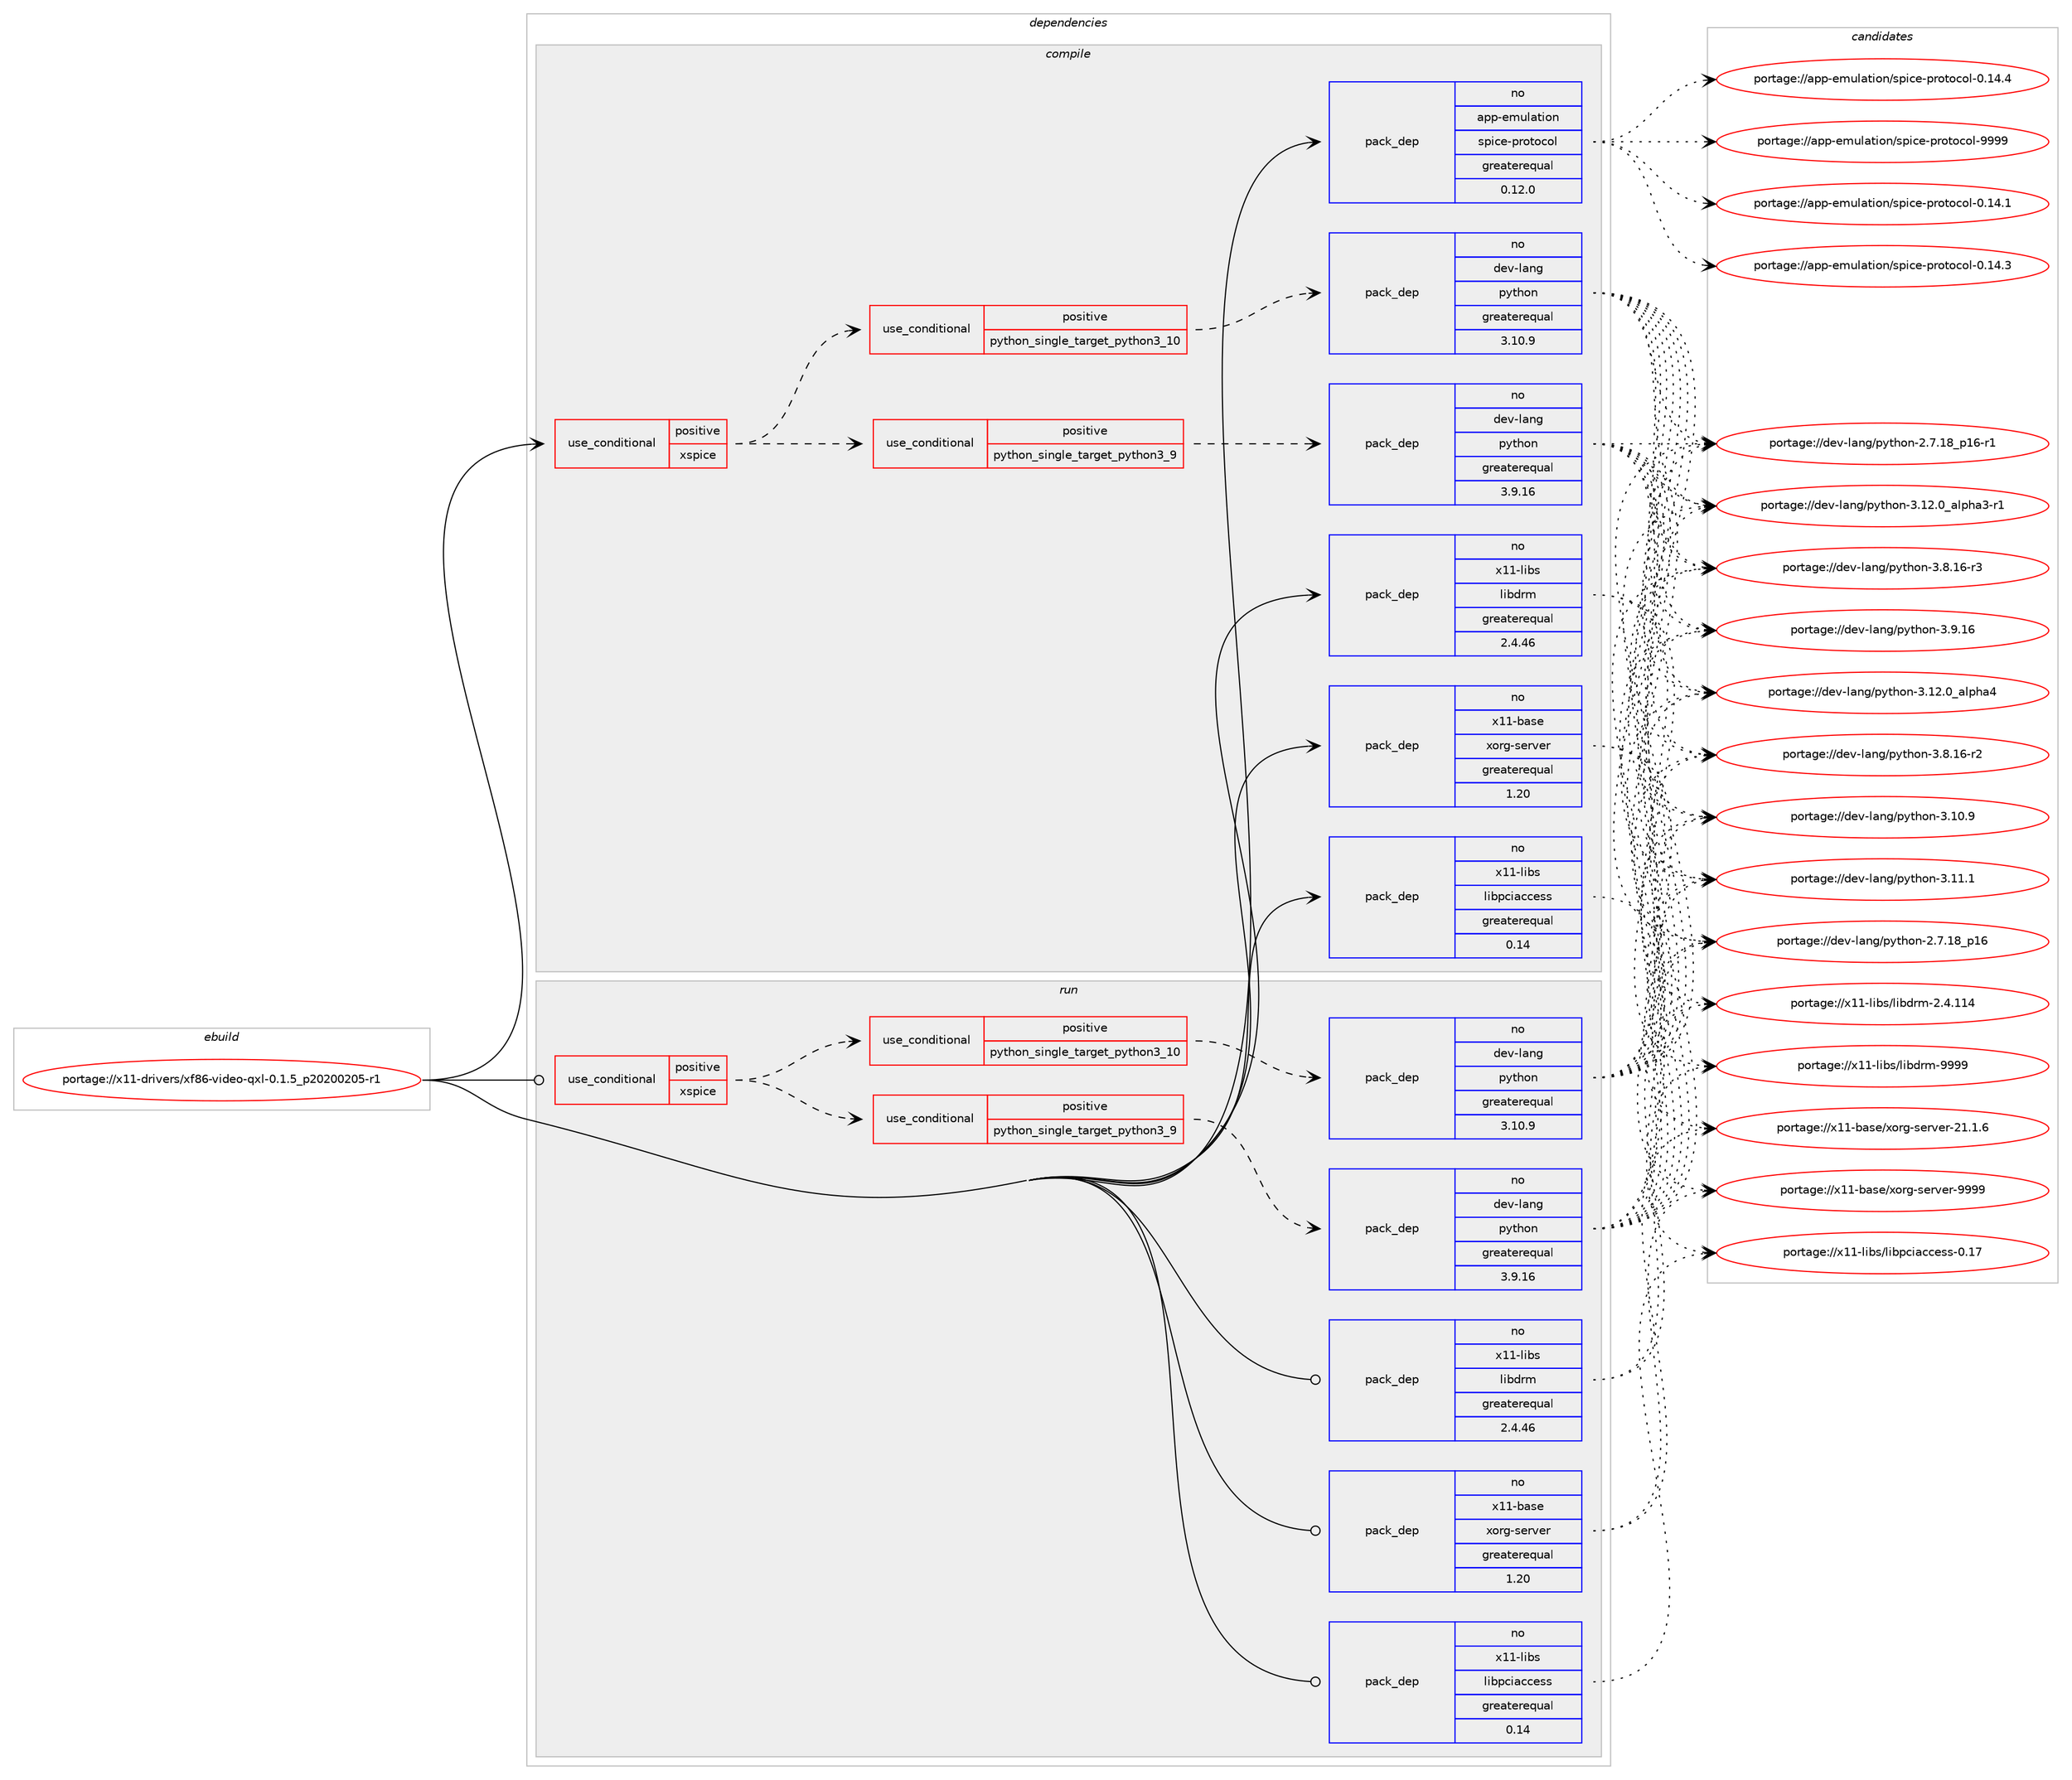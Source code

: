 digraph prolog {

# *************
# Graph options
# *************

newrank=true;
concentrate=true;
compound=true;
graph [rankdir=LR,fontname=Helvetica,fontsize=10,ranksep=1.5];#, ranksep=2.5, nodesep=0.2];
edge  [arrowhead=vee];
node  [fontname=Helvetica,fontsize=10];

# **********
# The ebuild
# **********

subgraph cluster_leftcol {
color=gray;
rank=same;
label=<<i>ebuild</i>>;
id [label="portage://x11-drivers/xf86-video-qxl-0.1.5_p20200205-r1", color=red, width=4, href="../x11-drivers/xf86-video-qxl-0.1.5_p20200205-r1.svg"];
}

# ****************
# The dependencies
# ****************

subgraph cluster_midcol {
color=gray;
label=<<i>dependencies</i>>;
subgraph cluster_compile {
fillcolor="#eeeeee";
style=filled;
label=<<i>compile</i>>;
subgraph cond6361 {
dependency10231 [label=<<TABLE BORDER="0" CELLBORDER="1" CELLSPACING="0" CELLPADDING="4"><TR><TD ROWSPAN="3" CELLPADDING="10">use_conditional</TD></TR><TR><TD>positive</TD></TR><TR><TD>xspice</TD></TR></TABLE>>, shape=none, color=red];
# *** BEGIN UNKNOWN DEPENDENCY TYPE (TODO) ***
# dependency10231 -> package_dependency(portage://x11-drivers/xf86-video-qxl-0.1.5_p20200205-r1,install,no,app-emulation,spice,none,[,,],[],[])
# *** END UNKNOWN DEPENDENCY TYPE (TODO) ***

subgraph cond6362 {
dependency10232 [label=<<TABLE BORDER="0" CELLBORDER="1" CELLSPACING="0" CELLPADDING="4"><TR><TD ROWSPAN="3" CELLPADDING="10">use_conditional</TD></TR><TR><TD>positive</TD></TR><TR><TD>python_single_target_python3_9</TD></TR></TABLE>>, shape=none, color=red];
subgraph pack3745 {
dependency10233 [label=<<TABLE BORDER="0" CELLBORDER="1" CELLSPACING="0" CELLPADDING="4" WIDTH="220"><TR><TD ROWSPAN="6" CELLPADDING="30">pack_dep</TD></TR><TR><TD WIDTH="110">no</TD></TR><TR><TD>dev-lang</TD></TR><TR><TD>python</TD></TR><TR><TD>greaterequal</TD></TR><TR><TD>3.9.16</TD></TR></TABLE>>, shape=none, color=blue];
}
dependency10232:e -> dependency10233:w [weight=20,style="dashed",arrowhead="vee"];
}
dependency10231:e -> dependency10232:w [weight=20,style="dashed",arrowhead="vee"];
subgraph cond6363 {
dependency10234 [label=<<TABLE BORDER="0" CELLBORDER="1" CELLSPACING="0" CELLPADDING="4"><TR><TD ROWSPAN="3" CELLPADDING="10">use_conditional</TD></TR><TR><TD>positive</TD></TR><TR><TD>python_single_target_python3_10</TD></TR></TABLE>>, shape=none, color=red];
subgraph pack3746 {
dependency10235 [label=<<TABLE BORDER="0" CELLBORDER="1" CELLSPACING="0" CELLPADDING="4" WIDTH="220"><TR><TD ROWSPAN="6" CELLPADDING="30">pack_dep</TD></TR><TR><TD WIDTH="110">no</TD></TR><TR><TD>dev-lang</TD></TR><TR><TD>python</TD></TR><TR><TD>greaterequal</TD></TR><TR><TD>3.10.9</TD></TR></TABLE>>, shape=none, color=blue];
}
dependency10234:e -> dependency10235:w [weight=20,style="dashed",arrowhead="vee"];
}
dependency10231:e -> dependency10234:w [weight=20,style="dashed",arrowhead="vee"];
}
id:e -> dependency10231:w [weight=20,style="solid",arrowhead="vee"];
subgraph pack3747 {
dependency10236 [label=<<TABLE BORDER="0" CELLBORDER="1" CELLSPACING="0" CELLPADDING="4" WIDTH="220"><TR><TD ROWSPAN="6" CELLPADDING="30">pack_dep</TD></TR><TR><TD WIDTH="110">no</TD></TR><TR><TD>app-emulation</TD></TR><TR><TD>spice-protocol</TD></TR><TR><TD>greaterequal</TD></TR><TR><TD>0.12.0</TD></TR></TABLE>>, shape=none, color=blue];
}
id:e -> dependency10236:w [weight=20,style="solid",arrowhead="vee"];
# *** BEGIN UNKNOWN DEPENDENCY TYPE (TODO) ***
# id -> package_dependency(portage://x11-drivers/xf86-video-qxl-0.1.5_p20200205-r1,install,no,x11-base,xorg-proto,none,[,,],[],[])
# *** END UNKNOWN DEPENDENCY TYPE (TODO) ***

subgraph pack3748 {
dependency10237 [label=<<TABLE BORDER="0" CELLBORDER="1" CELLSPACING="0" CELLPADDING="4" WIDTH="220"><TR><TD ROWSPAN="6" CELLPADDING="30">pack_dep</TD></TR><TR><TD WIDTH="110">no</TD></TR><TR><TD>x11-base</TD></TR><TR><TD>xorg-server</TD></TR><TR><TD>greaterequal</TD></TR><TR><TD>1.20</TD></TR></TABLE>>, shape=none, color=blue];
}
id:e -> dependency10237:w [weight=20,style="solid",arrowhead="vee"];
# *** BEGIN UNKNOWN DEPENDENCY TYPE (TODO) ***
# id -> package_dependency(portage://x11-drivers/xf86-video-qxl-0.1.5_p20200205-r1,install,no,x11-base,xorg-server,none,[,,],[],[use(disable(minimal),none)])
# *** END UNKNOWN DEPENDENCY TYPE (TODO) ***

subgraph pack3749 {
dependency10238 [label=<<TABLE BORDER="0" CELLBORDER="1" CELLSPACING="0" CELLPADDING="4" WIDTH="220"><TR><TD ROWSPAN="6" CELLPADDING="30">pack_dep</TD></TR><TR><TD WIDTH="110">no</TD></TR><TR><TD>x11-libs</TD></TR><TR><TD>libdrm</TD></TR><TR><TD>greaterequal</TD></TR><TR><TD>2.4.46</TD></TR></TABLE>>, shape=none, color=blue];
}
id:e -> dependency10238:w [weight=20,style="solid",arrowhead="vee"];
subgraph pack3750 {
dependency10239 [label=<<TABLE BORDER="0" CELLBORDER="1" CELLSPACING="0" CELLPADDING="4" WIDTH="220"><TR><TD ROWSPAN="6" CELLPADDING="30">pack_dep</TD></TR><TR><TD WIDTH="110">no</TD></TR><TR><TD>x11-libs</TD></TR><TR><TD>libpciaccess</TD></TR><TR><TD>greaterequal</TD></TR><TR><TD>0.14</TD></TR></TABLE>>, shape=none, color=blue];
}
id:e -> dependency10239:w [weight=20,style="solid",arrowhead="vee"];
}
subgraph cluster_compileandrun {
fillcolor="#eeeeee";
style=filled;
label=<<i>compile and run</i>>;
}
subgraph cluster_run {
fillcolor="#eeeeee";
style=filled;
label=<<i>run</i>>;
subgraph cond6364 {
dependency10240 [label=<<TABLE BORDER="0" CELLBORDER="1" CELLSPACING="0" CELLPADDING="4"><TR><TD ROWSPAN="3" CELLPADDING="10">use_conditional</TD></TR><TR><TD>positive</TD></TR><TR><TD>xspice</TD></TR></TABLE>>, shape=none, color=red];
# *** BEGIN UNKNOWN DEPENDENCY TYPE (TODO) ***
# dependency10240 -> package_dependency(portage://x11-drivers/xf86-video-qxl-0.1.5_p20200205-r1,run,no,app-emulation,spice,none,[,,],[],[])
# *** END UNKNOWN DEPENDENCY TYPE (TODO) ***

subgraph cond6365 {
dependency10241 [label=<<TABLE BORDER="0" CELLBORDER="1" CELLSPACING="0" CELLPADDING="4"><TR><TD ROWSPAN="3" CELLPADDING="10">use_conditional</TD></TR><TR><TD>positive</TD></TR><TR><TD>python_single_target_python3_9</TD></TR></TABLE>>, shape=none, color=red];
subgraph pack3751 {
dependency10242 [label=<<TABLE BORDER="0" CELLBORDER="1" CELLSPACING="0" CELLPADDING="4" WIDTH="220"><TR><TD ROWSPAN="6" CELLPADDING="30">pack_dep</TD></TR><TR><TD WIDTH="110">no</TD></TR><TR><TD>dev-lang</TD></TR><TR><TD>python</TD></TR><TR><TD>greaterequal</TD></TR><TR><TD>3.9.16</TD></TR></TABLE>>, shape=none, color=blue];
}
dependency10241:e -> dependency10242:w [weight=20,style="dashed",arrowhead="vee"];
}
dependency10240:e -> dependency10241:w [weight=20,style="dashed",arrowhead="vee"];
subgraph cond6366 {
dependency10243 [label=<<TABLE BORDER="0" CELLBORDER="1" CELLSPACING="0" CELLPADDING="4"><TR><TD ROWSPAN="3" CELLPADDING="10">use_conditional</TD></TR><TR><TD>positive</TD></TR><TR><TD>python_single_target_python3_10</TD></TR></TABLE>>, shape=none, color=red];
subgraph pack3752 {
dependency10244 [label=<<TABLE BORDER="0" CELLBORDER="1" CELLSPACING="0" CELLPADDING="4" WIDTH="220"><TR><TD ROWSPAN="6" CELLPADDING="30">pack_dep</TD></TR><TR><TD WIDTH="110">no</TD></TR><TR><TD>dev-lang</TD></TR><TR><TD>python</TD></TR><TR><TD>greaterequal</TD></TR><TR><TD>3.10.9</TD></TR></TABLE>>, shape=none, color=blue];
}
dependency10243:e -> dependency10244:w [weight=20,style="dashed",arrowhead="vee"];
}
dependency10240:e -> dependency10243:w [weight=20,style="dashed",arrowhead="vee"];
}
id:e -> dependency10240:w [weight=20,style="solid",arrowhead="odot"];
subgraph pack3753 {
dependency10245 [label=<<TABLE BORDER="0" CELLBORDER="1" CELLSPACING="0" CELLPADDING="4" WIDTH="220"><TR><TD ROWSPAN="6" CELLPADDING="30">pack_dep</TD></TR><TR><TD WIDTH="110">no</TD></TR><TR><TD>x11-base</TD></TR><TR><TD>xorg-server</TD></TR><TR><TD>greaterequal</TD></TR><TR><TD>1.20</TD></TR></TABLE>>, shape=none, color=blue];
}
id:e -> dependency10245:w [weight=20,style="solid",arrowhead="odot"];
# *** BEGIN UNKNOWN DEPENDENCY TYPE (TODO) ***
# id -> package_dependency(portage://x11-drivers/xf86-video-qxl-0.1.5_p20200205-r1,run,no,x11-base,xorg-server,none,[,,],[],[use(disable(minimal),none)])
# *** END UNKNOWN DEPENDENCY TYPE (TODO) ***

# *** BEGIN UNKNOWN DEPENDENCY TYPE (TODO) ***
# id -> package_dependency(portage://x11-drivers/xf86-video-qxl-0.1.5_p20200205-r1,run,no,x11-base,xorg-server,none,[,,],any_same_slot,[])
# *** END UNKNOWN DEPENDENCY TYPE (TODO) ***

subgraph pack3754 {
dependency10246 [label=<<TABLE BORDER="0" CELLBORDER="1" CELLSPACING="0" CELLPADDING="4" WIDTH="220"><TR><TD ROWSPAN="6" CELLPADDING="30">pack_dep</TD></TR><TR><TD WIDTH="110">no</TD></TR><TR><TD>x11-libs</TD></TR><TR><TD>libdrm</TD></TR><TR><TD>greaterequal</TD></TR><TR><TD>2.4.46</TD></TR></TABLE>>, shape=none, color=blue];
}
id:e -> dependency10246:w [weight=20,style="solid",arrowhead="odot"];
subgraph pack3755 {
dependency10247 [label=<<TABLE BORDER="0" CELLBORDER="1" CELLSPACING="0" CELLPADDING="4" WIDTH="220"><TR><TD ROWSPAN="6" CELLPADDING="30">pack_dep</TD></TR><TR><TD WIDTH="110">no</TD></TR><TR><TD>x11-libs</TD></TR><TR><TD>libpciaccess</TD></TR><TR><TD>greaterequal</TD></TR><TR><TD>0.14</TD></TR></TABLE>>, shape=none, color=blue];
}
id:e -> dependency10247:w [weight=20,style="solid",arrowhead="odot"];
}
}

# **************
# The candidates
# **************

subgraph cluster_choices {
rank=same;
color=gray;
label=<<i>candidates</i>>;

subgraph choice3745 {
color=black;
nodesep=1;
choice10010111845108971101034711212111610411111045504655464956951124954 [label="portage://dev-lang/python-2.7.18_p16", color=red, width=4,href="../dev-lang/python-2.7.18_p16.svg"];
choice100101118451089711010347112121116104111110455046554649569511249544511449 [label="portage://dev-lang/python-2.7.18_p16-r1", color=red, width=4,href="../dev-lang/python-2.7.18_p16-r1.svg"];
choice10010111845108971101034711212111610411111045514649484657 [label="portage://dev-lang/python-3.10.9", color=red, width=4,href="../dev-lang/python-3.10.9.svg"];
choice10010111845108971101034711212111610411111045514649494649 [label="portage://dev-lang/python-3.11.1", color=red, width=4,href="../dev-lang/python-3.11.1.svg"];
choice10010111845108971101034711212111610411111045514649504648959710811210497514511449 [label="portage://dev-lang/python-3.12.0_alpha3-r1", color=red, width=4,href="../dev-lang/python-3.12.0_alpha3-r1.svg"];
choice1001011184510897110103471121211161041111104551464950464895971081121049752 [label="portage://dev-lang/python-3.12.0_alpha4", color=red, width=4,href="../dev-lang/python-3.12.0_alpha4.svg"];
choice100101118451089711010347112121116104111110455146564649544511450 [label="portage://dev-lang/python-3.8.16-r2", color=red, width=4,href="../dev-lang/python-3.8.16-r2.svg"];
choice100101118451089711010347112121116104111110455146564649544511451 [label="portage://dev-lang/python-3.8.16-r3", color=red, width=4,href="../dev-lang/python-3.8.16-r3.svg"];
choice10010111845108971101034711212111610411111045514657464954 [label="portage://dev-lang/python-3.9.16", color=red, width=4,href="../dev-lang/python-3.9.16.svg"];
dependency10233:e -> choice10010111845108971101034711212111610411111045504655464956951124954:w [style=dotted,weight="100"];
dependency10233:e -> choice100101118451089711010347112121116104111110455046554649569511249544511449:w [style=dotted,weight="100"];
dependency10233:e -> choice10010111845108971101034711212111610411111045514649484657:w [style=dotted,weight="100"];
dependency10233:e -> choice10010111845108971101034711212111610411111045514649494649:w [style=dotted,weight="100"];
dependency10233:e -> choice10010111845108971101034711212111610411111045514649504648959710811210497514511449:w [style=dotted,weight="100"];
dependency10233:e -> choice1001011184510897110103471121211161041111104551464950464895971081121049752:w [style=dotted,weight="100"];
dependency10233:e -> choice100101118451089711010347112121116104111110455146564649544511450:w [style=dotted,weight="100"];
dependency10233:e -> choice100101118451089711010347112121116104111110455146564649544511451:w [style=dotted,weight="100"];
dependency10233:e -> choice10010111845108971101034711212111610411111045514657464954:w [style=dotted,weight="100"];
}
subgraph choice3746 {
color=black;
nodesep=1;
choice10010111845108971101034711212111610411111045504655464956951124954 [label="portage://dev-lang/python-2.7.18_p16", color=red, width=4,href="../dev-lang/python-2.7.18_p16.svg"];
choice100101118451089711010347112121116104111110455046554649569511249544511449 [label="portage://dev-lang/python-2.7.18_p16-r1", color=red, width=4,href="../dev-lang/python-2.7.18_p16-r1.svg"];
choice10010111845108971101034711212111610411111045514649484657 [label="portage://dev-lang/python-3.10.9", color=red, width=4,href="../dev-lang/python-3.10.9.svg"];
choice10010111845108971101034711212111610411111045514649494649 [label="portage://dev-lang/python-3.11.1", color=red, width=4,href="../dev-lang/python-3.11.1.svg"];
choice10010111845108971101034711212111610411111045514649504648959710811210497514511449 [label="portage://dev-lang/python-3.12.0_alpha3-r1", color=red, width=4,href="../dev-lang/python-3.12.0_alpha3-r1.svg"];
choice1001011184510897110103471121211161041111104551464950464895971081121049752 [label="portage://dev-lang/python-3.12.0_alpha4", color=red, width=4,href="../dev-lang/python-3.12.0_alpha4.svg"];
choice100101118451089711010347112121116104111110455146564649544511450 [label="portage://dev-lang/python-3.8.16-r2", color=red, width=4,href="../dev-lang/python-3.8.16-r2.svg"];
choice100101118451089711010347112121116104111110455146564649544511451 [label="portage://dev-lang/python-3.8.16-r3", color=red, width=4,href="../dev-lang/python-3.8.16-r3.svg"];
choice10010111845108971101034711212111610411111045514657464954 [label="portage://dev-lang/python-3.9.16", color=red, width=4,href="../dev-lang/python-3.9.16.svg"];
dependency10235:e -> choice10010111845108971101034711212111610411111045504655464956951124954:w [style=dotted,weight="100"];
dependency10235:e -> choice100101118451089711010347112121116104111110455046554649569511249544511449:w [style=dotted,weight="100"];
dependency10235:e -> choice10010111845108971101034711212111610411111045514649484657:w [style=dotted,weight="100"];
dependency10235:e -> choice10010111845108971101034711212111610411111045514649494649:w [style=dotted,weight="100"];
dependency10235:e -> choice10010111845108971101034711212111610411111045514649504648959710811210497514511449:w [style=dotted,weight="100"];
dependency10235:e -> choice1001011184510897110103471121211161041111104551464950464895971081121049752:w [style=dotted,weight="100"];
dependency10235:e -> choice100101118451089711010347112121116104111110455146564649544511450:w [style=dotted,weight="100"];
dependency10235:e -> choice100101118451089711010347112121116104111110455146564649544511451:w [style=dotted,weight="100"];
dependency10235:e -> choice10010111845108971101034711212111610411111045514657464954:w [style=dotted,weight="100"];
}
subgraph choice3747 {
color=black;
nodesep=1;
choice9711211245101109117108971161051111104711511210599101451121141111161119911110845484649524649 [label="portage://app-emulation/spice-protocol-0.14.1", color=red, width=4,href="../app-emulation/spice-protocol-0.14.1.svg"];
choice9711211245101109117108971161051111104711511210599101451121141111161119911110845484649524651 [label="portage://app-emulation/spice-protocol-0.14.3", color=red, width=4,href="../app-emulation/spice-protocol-0.14.3.svg"];
choice9711211245101109117108971161051111104711511210599101451121141111161119911110845484649524652 [label="portage://app-emulation/spice-protocol-0.14.4", color=red, width=4,href="../app-emulation/spice-protocol-0.14.4.svg"];
choice971121124510110911710897116105111110471151121059910145112114111116111991111084557575757 [label="portage://app-emulation/spice-protocol-9999", color=red, width=4,href="../app-emulation/spice-protocol-9999.svg"];
dependency10236:e -> choice9711211245101109117108971161051111104711511210599101451121141111161119911110845484649524649:w [style=dotted,weight="100"];
dependency10236:e -> choice9711211245101109117108971161051111104711511210599101451121141111161119911110845484649524651:w [style=dotted,weight="100"];
dependency10236:e -> choice9711211245101109117108971161051111104711511210599101451121141111161119911110845484649524652:w [style=dotted,weight="100"];
dependency10236:e -> choice971121124510110911710897116105111110471151121059910145112114111116111991111084557575757:w [style=dotted,weight="100"];
}
subgraph choice3748 {
color=black;
nodesep=1;
choice1204949459897115101471201111141034511510111411810111445504946494654 [label="portage://x11-base/xorg-server-21.1.6", color=red, width=4,href="../x11-base/xorg-server-21.1.6.svg"];
choice120494945989711510147120111114103451151011141181011144557575757 [label="portage://x11-base/xorg-server-9999", color=red, width=4,href="../x11-base/xorg-server-9999.svg"];
dependency10237:e -> choice1204949459897115101471201111141034511510111411810111445504946494654:w [style=dotted,weight="100"];
dependency10237:e -> choice120494945989711510147120111114103451151011141181011144557575757:w [style=dotted,weight="100"];
}
subgraph choice3749 {
color=black;
nodesep=1;
choice1204949451081059811547108105981001141094550465246494952 [label="portage://x11-libs/libdrm-2.4.114", color=red, width=4,href="../x11-libs/libdrm-2.4.114.svg"];
choice1204949451081059811547108105981001141094557575757 [label="portage://x11-libs/libdrm-9999", color=red, width=4,href="../x11-libs/libdrm-9999.svg"];
dependency10238:e -> choice1204949451081059811547108105981001141094550465246494952:w [style=dotted,weight="100"];
dependency10238:e -> choice1204949451081059811547108105981001141094557575757:w [style=dotted,weight="100"];
}
subgraph choice3750 {
color=black;
nodesep=1;
choice120494945108105981154710810598112991059799991011151154548464955 [label="portage://x11-libs/libpciaccess-0.17", color=red, width=4,href="../x11-libs/libpciaccess-0.17.svg"];
dependency10239:e -> choice120494945108105981154710810598112991059799991011151154548464955:w [style=dotted,weight="100"];
}
subgraph choice3751 {
color=black;
nodesep=1;
choice10010111845108971101034711212111610411111045504655464956951124954 [label="portage://dev-lang/python-2.7.18_p16", color=red, width=4,href="../dev-lang/python-2.7.18_p16.svg"];
choice100101118451089711010347112121116104111110455046554649569511249544511449 [label="portage://dev-lang/python-2.7.18_p16-r1", color=red, width=4,href="../dev-lang/python-2.7.18_p16-r1.svg"];
choice10010111845108971101034711212111610411111045514649484657 [label="portage://dev-lang/python-3.10.9", color=red, width=4,href="../dev-lang/python-3.10.9.svg"];
choice10010111845108971101034711212111610411111045514649494649 [label="portage://dev-lang/python-3.11.1", color=red, width=4,href="../dev-lang/python-3.11.1.svg"];
choice10010111845108971101034711212111610411111045514649504648959710811210497514511449 [label="portage://dev-lang/python-3.12.0_alpha3-r1", color=red, width=4,href="../dev-lang/python-3.12.0_alpha3-r1.svg"];
choice1001011184510897110103471121211161041111104551464950464895971081121049752 [label="portage://dev-lang/python-3.12.0_alpha4", color=red, width=4,href="../dev-lang/python-3.12.0_alpha4.svg"];
choice100101118451089711010347112121116104111110455146564649544511450 [label="portage://dev-lang/python-3.8.16-r2", color=red, width=4,href="../dev-lang/python-3.8.16-r2.svg"];
choice100101118451089711010347112121116104111110455146564649544511451 [label="portage://dev-lang/python-3.8.16-r3", color=red, width=4,href="../dev-lang/python-3.8.16-r3.svg"];
choice10010111845108971101034711212111610411111045514657464954 [label="portage://dev-lang/python-3.9.16", color=red, width=4,href="../dev-lang/python-3.9.16.svg"];
dependency10242:e -> choice10010111845108971101034711212111610411111045504655464956951124954:w [style=dotted,weight="100"];
dependency10242:e -> choice100101118451089711010347112121116104111110455046554649569511249544511449:w [style=dotted,weight="100"];
dependency10242:e -> choice10010111845108971101034711212111610411111045514649484657:w [style=dotted,weight="100"];
dependency10242:e -> choice10010111845108971101034711212111610411111045514649494649:w [style=dotted,weight="100"];
dependency10242:e -> choice10010111845108971101034711212111610411111045514649504648959710811210497514511449:w [style=dotted,weight="100"];
dependency10242:e -> choice1001011184510897110103471121211161041111104551464950464895971081121049752:w [style=dotted,weight="100"];
dependency10242:e -> choice100101118451089711010347112121116104111110455146564649544511450:w [style=dotted,weight="100"];
dependency10242:e -> choice100101118451089711010347112121116104111110455146564649544511451:w [style=dotted,weight="100"];
dependency10242:e -> choice10010111845108971101034711212111610411111045514657464954:w [style=dotted,weight="100"];
}
subgraph choice3752 {
color=black;
nodesep=1;
choice10010111845108971101034711212111610411111045504655464956951124954 [label="portage://dev-lang/python-2.7.18_p16", color=red, width=4,href="../dev-lang/python-2.7.18_p16.svg"];
choice100101118451089711010347112121116104111110455046554649569511249544511449 [label="portage://dev-lang/python-2.7.18_p16-r1", color=red, width=4,href="../dev-lang/python-2.7.18_p16-r1.svg"];
choice10010111845108971101034711212111610411111045514649484657 [label="portage://dev-lang/python-3.10.9", color=red, width=4,href="../dev-lang/python-3.10.9.svg"];
choice10010111845108971101034711212111610411111045514649494649 [label="portage://dev-lang/python-3.11.1", color=red, width=4,href="../dev-lang/python-3.11.1.svg"];
choice10010111845108971101034711212111610411111045514649504648959710811210497514511449 [label="portage://dev-lang/python-3.12.0_alpha3-r1", color=red, width=4,href="../dev-lang/python-3.12.0_alpha3-r1.svg"];
choice1001011184510897110103471121211161041111104551464950464895971081121049752 [label="portage://dev-lang/python-3.12.0_alpha4", color=red, width=4,href="../dev-lang/python-3.12.0_alpha4.svg"];
choice100101118451089711010347112121116104111110455146564649544511450 [label="portage://dev-lang/python-3.8.16-r2", color=red, width=4,href="../dev-lang/python-3.8.16-r2.svg"];
choice100101118451089711010347112121116104111110455146564649544511451 [label="portage://dev-lang/python-3.8.16-r3", color=red, width=4,href="../dev-lang/python-3.8.16-r3.svg"];
choice10010111845108971101034711212111610411111045514657464954 [label="portage://dev-lang/python-3.9.16", color=red, width=4,href="../dev-lang/python-3.9.16.svg"];
dependency10244:e -> choice10010111845108971101034711212111610411111045504655464956951124954:w [style=dotted,weight="100"];
dependency10244:e -> choice100101118451089711010347112121116104111110455046554649569511249544511449:w [style=dotted,weight="100"];
dependency10244:e -> choice10010111845108971101034711212111610411111045514649484657:w [style=dotted,weight="100"];
dependency10244:e -> choice10010111845108971101034711212111610411111045514649494649:w [style=dotted,weight="100"];
dependency10244:e -> choice10010111845108971101034711212111610411111045514649504648959710811210497514511449:w [style=dotted,weight="100"];
dependency10244:e -> choice1001011184510897110103471121211161041111104551464950464895971081121049752:w [style=dotted,weight="100"];
dependency10244:e -> choice100101118451089711010347112121116104111110455146564649544511450:w [style=dotted,weight="100"];
dependency10244:e -> choice100101118451089711010347112121116104111110455146564649544511451:w [style=dotted,weight="100"];
dependency10244:e -> choice10010111845108971101034711212111610411111045514657464954:w [style=dotted,weight="100"];
}
subgraph choice3753 {
color=black;
nodesep=1;
choice1204949459897115101471201111141034511510111411810111445504946494654 [label="portage://x11-base/xorg-server-21.1.6", color=red, width=4,href="../x11-base/xorg-server-21.1.6.svg"];
choice120494945989711510147120111114103451151011141181011144557575757 [label="portage://x11-base/xorg-server-9999", color=red, width=4,href="../x11-base/xorg-server-9999.svg"];
dependency10245:e -> choice1204949459897115101471201111141034511510111411810111445504946494654:w [style=dotted,weight="100"];
dependency10245:e -> choice120494945989711510147120111114103451151011141181011144557575757:w [style=dotted,weight="100"];
}
subgraph choice3754 {
color=black;
nodesep=1;
choice1204949451081059811547108105981001141094550465246494952 [label="portage://x11-libs/libdrm-2.4.114", color=red, width=4,href="../x11-libs/libdrm-2.4.114.svg"];
choice1204949451081059811547108105981001141094557575757 [label="portage://x11-libs/libdrm-9999", color=red, width=4,href="../x11-libs/libdrm-9999.svg"];
dependency10246:e -> choice1204949451081059811547108105981001141094550465246494952:w [style=dotted,weight="100"];
dependency10246:e -> choice1204949451081059811547108105981001141094557575757:w [style=dotted,weight="100"];
}
subgraph choice3755 {
color=black;
nodesep=1;
choice120494945108105981154710810598112991059799991011151154548464955 [label="portage://x11-libs/libpciaccess-0.17", color=red, width=4,href="../x11-libs/libpciaccess-0.17.svg"];
dependency10247:e -> choice120494945108105981154710810598112991059799991011151154548464955:w [style=dotted,weight="100"];
}
}

}
